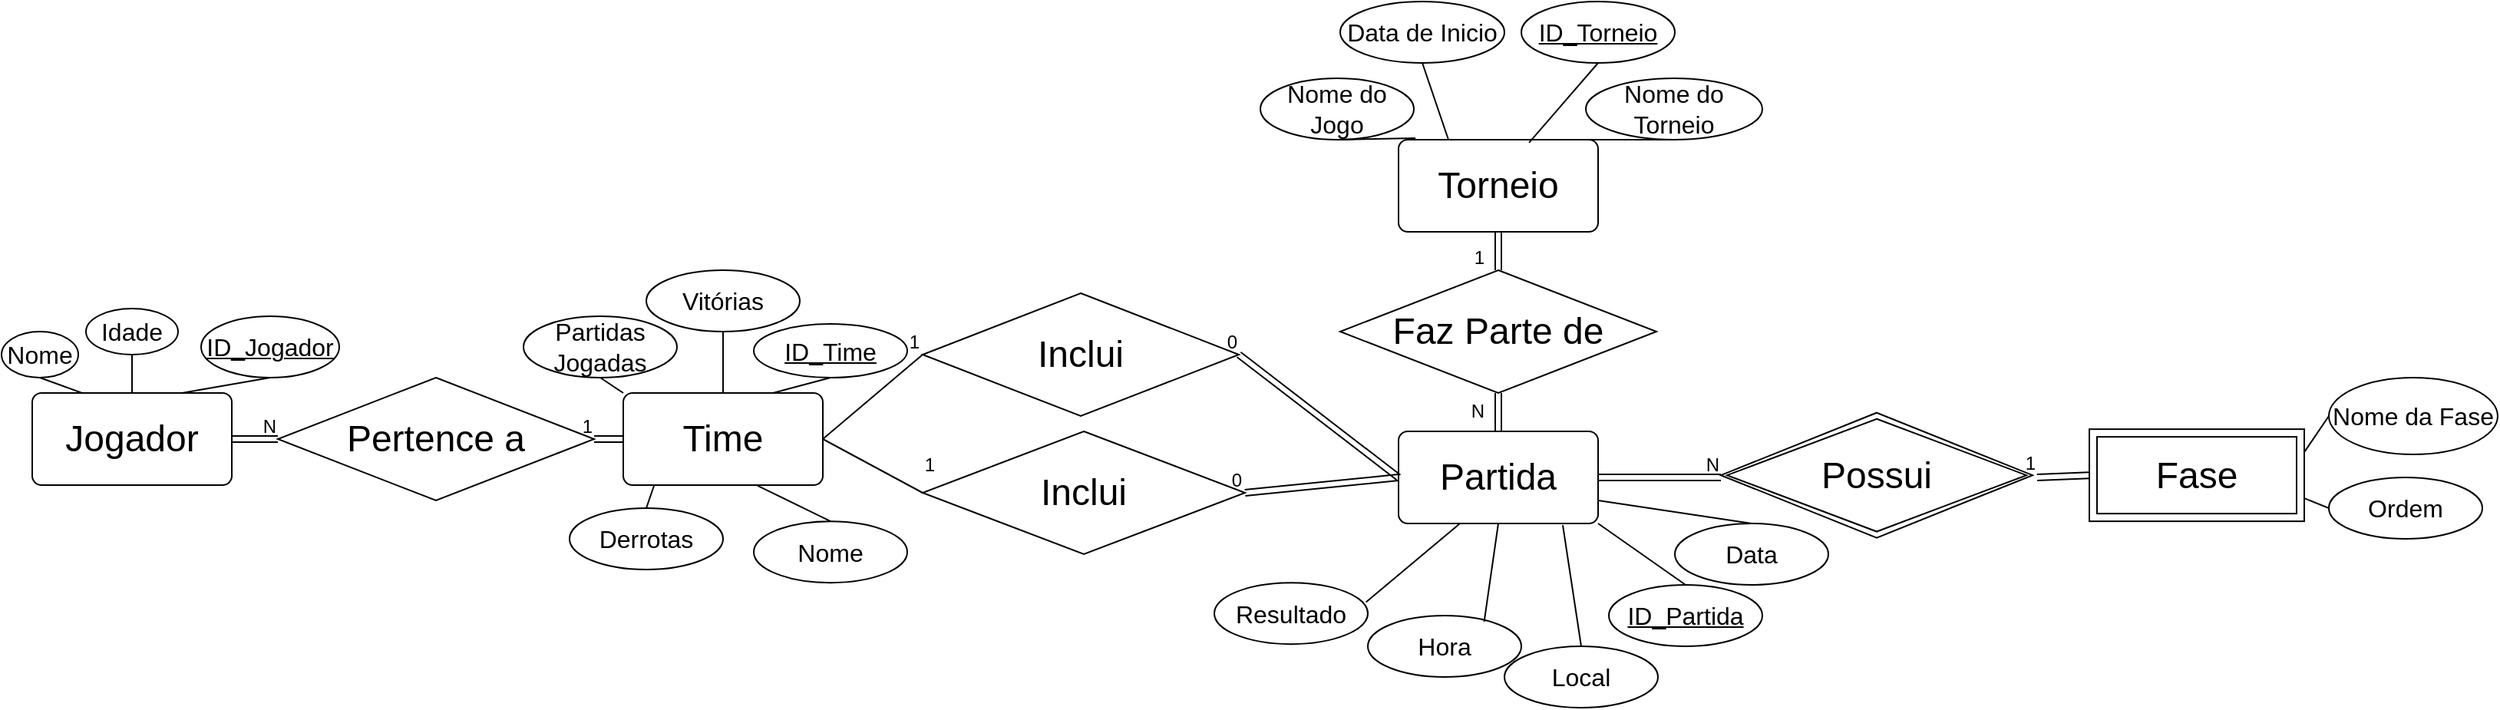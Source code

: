 <mxfile version="26.0.10">
  <diagram name="Página-1" id="gS3BvCxEZ3Ns-tJpQnwd">
    <mxGraphModel dx="2117" dy="558" grid="1" gridSize="10" guides="1" tooltips="1" connect="1" arrows="1" fold="1" page="1" pageScale="1" pageWidth="827" pageHeight="1169" math="0" shadow="0">
      <root>
        <mxCell id="0" />
        <mxCell id="1" parent="0" />
        <mxCell id="_qHGHUX5CEyV-myd-aj9-1" value="&lt;font style=&quot;font-size: 24px;&quot;&gt;Jogador&lt;/font&gt;" style="rounded=1;arcSize=10;whiteSpace=wrap;html=1;align=center;" parent="1" vertex="1">
          <mxGeometry x="-300" y="335" width="130" height="60" as="geometry" />
        </mxCell>
        <mxCell id="_qHGHUX5CEyV-myd-aj9-2" value="&lt;font style=&quot;font-size: 24px;&quot;&gt;Partida&lt;/font&gt;" style="rounded=1;arcSize=10;whiteSpace=wrap;html=1;align=center;" parent="1" vertex="1">
          <mxGeometry x="590" y="360" width="130" height="60" as="geometry" />
        </mxCell>
        <mxCell id="_qHGHUX5CEyV-myd-aj9-3" value="&lt;font style=&quot;font-size: 24px;&quot;&gt;Torneio&lt;/font&gt;" style="rounded=1;arcSize=10;whiteSpace=wrap;html=1;align=center;" parent="1" vertex="1">
          <mxGeometry x="590" y="170" width="130" height="60" as="geometry" />
        </mxCell>
        <mxCell id="_qHGHUX5CEyV-myd-aj9-4" value="&lt;font style=&quot;font-size: 24px;&quot;&gt;Time&lt;/font&gt;" style="rounded=1;arcSize=10;whiteSpace=wrap;html=1;align=center;" parent="1" vertex="1">
          <mxGeometry x="85" y="335" width="130" height="60" as="geometry" />
        </mxCell>
        <mxCell id="_qHGHUX5CEyV-myd-aj9-7" style="edgeStyle=orthogonalEdgeStyle;rounded=0;orthogonalLoop=1;jettySize=auto;html=1;exitX=0.5;exitY=1;exitDx=0;exitDy=0;" parent="1" source="_qHGHUX5CEyV-myd-aj9-3" target="_qHGHUX5CEyV-myd-aj9-3" edge="1">
          <mxGeometry relative="1" as="geometry" />
        </mxCell>
        <mxCell id="_qHGHUX5CEyV-myd-aj9-8" value="&lt;font style=&quot;font-size: 16px;&quot;&gt;Nome&lt;/font&gt;" style="ellipse;whiteSpace=wrap;html=1;align=center;" parent="1" vertex="1">
          <mxGeometry x="-320" y="295" width="50" height="30" as="geometry" />
        </mxCell>
        <mxCell id="_qHGHUX5CEyV-myd-aj9-11" value="&lt;font style=&quot;font-size: 16px;&quot;&gt;Idade&lt;/font&gt;" style="ellipse;whiteSpace=wrap;html=1;align=center;" parent="1" vertex="1">
          <mxGeometry x="-265" y="280" width="60" height="30" as="geometry" />
        </mxCell>
        <mxCell id="_qHGHUX5CEyV-myd-aj9-12" value="&lt;font style=&quot;font-size: 16px;&quot;&gt;ID_Jogador&lt;/font&gt;" style="ellipse;whiteSpace=wrap;html=1;align=center;fontStyle=4;" parent="1" vertex="1">
          <mxGeometry x="-190" y="285" width="90" height="40" as="geometry" />
        </mxCell>
        <mxCell id="_qHGHUX5CEyV-myd-aj9-17" value="" style="endArrow=none;html=1;rounded=0;entryX=0.25;entryY=0;entryDx=0;entryDy=0;exitX=0.5;exitY=1;exitDx=0;exitDy=0;" parent="1" source="_qHGHUX5CEyV-myd-aj9-8" target="_qHGHUX5CEyV-myd-aj9-1" edge="1">
          <mxGeometry relative="1" as="geometry">
            <mxPoint x="-340" y="275" as="sourcePoint" />
            <mxPoint x="-180" y="275" as="targetPoint" />
          </mxGeometry>
        </mxCell>
        <mxCell id="_qHGHUX5CEyV-myd-aj9-18" value="" style="endArrow=none;html=1;rounded=0;exitX=0.5;exitY=1;exitDx=0;exitDy=0;entryX=0.5;entryY=0;entryDx=0;entryDy=0;" parent="1" source="_qHGHUX5CEyV-myd-aj9-11" target="_qHGHUX5CEyV-myd-aj9-1" edge="1">
          <mxGeometry relative="1" as="geometry">
            <mxPoint x="-220" y="285" as="sourcePoint" />
            <mxPoint x="-60" y="285" as="targetPoint" />
          </mxGeometry>
        </mxCell>
        <mxCell id="_qHGHUX5CEyV-myd-aj9-19" value="" style="endArrow=none;html=1;rounded=0;entryX=0.5;entryY=1;entryDx=0;entryDy=0;exitX=0.75;exitY=0;exitDx=0;exitDy=0;" parent="1" source="_qHGHUX5CEyV-myd-aj9-1" target="_qHGHUX5CEyV-myd-aj9-12" edge="1">
          <mxGeometry relative="1" as="geometry">
            <mxPoint x="-180" y="305" as="sourcePoint" />
            <mxPoint x="-20" y="305" as="targetPoint" />
          </mxGeometry>
        </mxCell>
        <mxCell id="_qHGHUX5CEyV-myd-aj9-21" value="&lt;font style=&quot;font-size: 16px;&quot;&gt;ID_Time&lt;/font&gt;" style="ellipse;whiteSpace=wrap;html=1;align=center;fontStyle=4;" parent="1" vertex="1">
          <mxGeometry x="170" y="290" width="100" height="35" as="geometry" />
        </mxCell>
        <mxCell id="_qHGHUX5CEyV-myd-aj9-22" value="&lt;font style=&quot;font-size: 16px;&quot;&gt;Vitórias&lt;/font&gt;" style="ellipse;whiteSpace=wrap;html=1;align=center;" parent="1" vertex="1">
          <mxGeometry x="100" y="255" width="100" height="40" as="geometry" />
        </mxCell>
        <mxCell id="_qHGHUX5CEyV-myd-aj9-23" value="&lt;font style=&quot;font-size: 16px;&quot;&gt;Derrotas&lt;/font&gt;" style="ellipse;whiteSpace=wrap;html=1;align=center;" parent="1" vertex="1">
          <mxGeometry x="50" y="410" width="100" height="40" as="geometry" />
        </mxCell>
        <mxCell id="_qHGHUX5CEyV-myd-aj9-25" value="&lt;font style=&quot;font-size: 16px;&quot;&gt;Partidas Jogadas&lt;/font&gt;" style="ellipse;whiteSpace=wrap;html=1;align=center;" parent="1" vertex="1">
          <mxGeometry x="20" y="285" width="100" height="40" as="geometry" />
        </mxCell>
        <mxCell id="_qHGHUX5CEyV-myd-aj9-26" value="&lt;font style=&quot;font-size: 16px;&quot;&gt;Nome&lt;/font&gt;" style="ellipse;whiteSpace=wrap;html=1;align=center;" parent="1" vertex="1">
          <mxGeometry x="170" y="418.57" width="100" height="40" as="geometry" />
        </mxCell>
        <mxCell id="_qHGHUX5CEyV-myd-aj9-27" value="&lt;font style=&quot;font-size: 16px;&quot;&gt;Nome do Jogo&lt;/font&gt;" style="ellipse;whiteSpace=wrap;html=1;align=center;" parent="1" vertex="1">
          <mxGeometry x="500" y="130" width="100" height="40" as="geometry" />
        </mxCell>
        <mxCell id="_qHGHUX5CEyV-myd-aj9-28" value="&lt;font style=&quot;font-size: 16px;&quot;&gt;Nome do Torneio&lt;/font&gt;" style="ellipse;whiteSpace=wrap;html=1;align=center;" parent="1" vertex="1">
          <mxGeometry x="712" y="130" width="115" height="40" as="geometry" />
        </mxCell>
        <mxCell id="_qHGHUX5CEyV-myd-aj9-29" value="&lt;font style=&quot;font-size: 16px;&quot;&gt;Data de Inicio&lt;/font&gt;" style="ellipse;whiteSpace=wrap;html=1;align=center;" parent="1" vertex="1">
          <mxGeometry x="552" y="80" width="107" height="40" as="geometry" />
        </mxCell>
        <mxCell id="_qHGHUX5CEyV-myd-aj9-30" value="&lt;font style=&quot;font-size: 16px;&quot;&gt;ID_Torneio&lt;/font&gt;" style="ellipse;whiteSpace=wrap;html=1;align=center;fontStyle=4;" parent="1" vertex="1">
          <mxGeometry x="670" y="80" width="100" height="40" as="geometry" />
        </mxCell>
        <mxCell id="_qHGHUX5CEyV-myd-aj9-31" value="&lt;font style=&quot;font-size: 16px;&quot;&gt;Nome da Fase&lt;/font&gt;" style="ellipse;whiteSpace=wrap;html=1;align=center;" parent="1" vertex="1">
          <mxGeometry x="1196" y="325" width="110" height="50" as="geometry" />
        </mxCell>
        <mxCell id="_qHGHUX5CEyV-myd-aj9-32" value="&lt;font style=&quot;font-size: 16px;&quot;&gt;Ordem&lt;/font&gt;" style="ellipse;whiteSpace=wrap;html=1;align=center;" parent="1" vertex="1">
          <mxGeometry x="1196" y="390" width="100" height="40" as="geometry" />
        </mxCell>
        <mxCell id="_qHGHUX5CEyV-myd-aj9-35" value="&lt;font style=&quot;font-size: 16px;&quot;&gt;ID_Partida&lt;/font&gt;" style="ellipse;whiteSpace=wrap;html=1;align=center;fontStyle=4;" parent="1" vertex="1">
          <mxGeometry x="727" y="460" width="100" height="40" as="geometry" />
        </mxCell>
        <mxCell id="_qHGHUX5CEyV-myd-aj9-36" value="&lt;font style=&quot;font-size: 16px;&quot;&gt;Local&lt;/font&gt;" style="ellipse;whiteSpace=wrap;html=1;align=center;" parent="1" vertex="1">
          <mxGeometry x="659" y="500" width="100" height="40" as="geometry" />
        </mxCell>
        <mxCell id="_qHGHUX5CEyV-myd-aj9-37" value="&lt;font style=&quot;font-size: 16px;&quot;&gt;Data&lt;/font&gt;" style="ellipse;whiteSpace=wrap;html=1;align=center;" parent="1" vertex="1">
          <mxGeometry x="770" y="420" width="100" height="40" as="geometry" />
        </mxCell>
        <mxCell id="_qHGHUX5CEyV-myd-aj9-38" value="&lt;font style=&quot;font-size: 16px;&quot;&gt;Hora&lt;/font&gt;" style="ellipse;whiteSpace=wrap;html=1;align=center;" parent="1" vertex="1">
          <mxGeometry x="570" y="480" width="100" height="40" as="geometry" />
        </mxCell>
        <mxCell id="_qHGHUX5CEyV-myd-aj9-39" value="&lt;font style=&quot;font-size: 16px;&quot;&gt;Resultado&lt;/font&gt;" style="ellipse;whiteSpace=wrap;html=1;align=center;" parent="1" vertex="1">
          <mxGeometry x="470" y="458.57" width="100" height="40" as="geometry" />
        </mxCell>
        <mxCell id="_qHGHUX5CEyV-myd-aj9-40" value="" style="endArrow=none;html=1;rounded=0;entryX=1;entryY=0.25;entryDx=0;entryDy=0;exitX=0;exitY=0.5;exitDx=0;exitDy=0;" parent="1" source="_qHGHUX5CEyV-myd-aj9-31" target="U-FrvizwRQOyuSLjjeMu-61" edge="1">
          <mxGeometry relative="1" as="geometry">
            <mxPoint x="1080" y="298.57" as="sourcePoint" />
            <mxPoint x="1115" y="355.0" as="targetPoint" />
          </mxGeometry>
        </mxCell>
        <mxCell id="_qHGHUX5CEyV-myd-aj9-42" value="" style="endArrow=none;html=1;rounded=0;entryX=0;entryY=0.5;entryDx=0;entryDy=0;exitX=1;exitY=0.75;exitDx=0;exitDy=0;" parent="1" source="U-FrvizwRQOyuSLjjeMu-61" target="_qHGHUX5CEyV-myd-aj9-32" edge="1">
          <mxGeometry relative="1" as="geometry">
            <mxPoint x="1180" y="355.0" as="sourcePoint" />
            <mxPoint x="1320" y="340" as="targetPoint" />
          </mxGeometry>
        </mxCell>
        <mxCell id="_qHGHUX5CEyV-myd-aj9-43" value="" style="endArrow=none;html=1;rounded=0;exitX=0.5;exitY=1;exitDx=0;exitDy=0;entryX=0.085;entryY=-0.017;entryDx=0;entryDy=0;entryPerimeter=0;" parent="1" source="_qHGHUX5CEyV-myd-aj9-27" target="_qHGHUX5CEyV-myd-aj9-3" edge="1">
          <mxGeometry relative="1" as="geometry">
            <mxPoint x="558" y="38.57" as="sourcePoint" />
            <mxPoint x="718" y="38.57" as="targetPoint" />
          </mxGeometry>
        </mxCell>
        <mxCell id="_qHGHUX5CEyV-myd-aj9-44" value="" style="endArrow=none;html=1;rounded=0;exitX=0.5;exitY=1;exitDx=0;exitDy=0;entryX=0.25;entryY=0;entryDx=0;entryDy=0;" parent="1" source="_qHGHUX5CEyV-myd-aj9-29" target="_qHGHUX5CEyV-myd-aj9-3" edge="1">
          <mxGeometry relative="1" as="geometry">
            <mxPoint x="558" y="38.57" as="sourcePoint" />
            <mxPoint x="718" y="38.57" as="targetPoint" />
          </mxGeometry>
        </mxCell>
        <mxCell id="_qHGHUX5CEyV-myd-aj9-45" value="" style="endArrow=none;html=1;rounded=0;exitX=0.5;exitY=1;exitDx=0;exitDy=0;entryX=0.654;entryY=0.033;entryDx=0;entryDy=0;entryPerimeter=0;" parent="1" source="_qHGHUX5CEyV-myd-aj9-30" target="_qHGHUX5CEyV-myd-aj9-3" edge="1">
          <mxGeometry relative="1" as="geometry">
            <mxPoint x="558" y="38.57" as="sourcePoint" />
            <mxPoint x="718" y="38.57" as="targetPoint" />
          </mxGeometry>
        </mxCell>
        <mxCell id="_qHGHUX5CEyV-myd-aj9-46" value="" style="endArrow=none;html=1;rounded=0;entryX=0.5;entryY=1;entryDx=0;entryDy=0;exitX=0.946;exitY=0;exitDx=0;exitDy=0;exitPerimeter=0;" parent="1" source="_qHGHUX5CEyV-myd-aj9-3" target="_qHGHUX5CEyV-myd-aj9-28" edge="1">
          <mxGeometry relative="1" as="geometry">
            <mxPoint x="558" y="38.57" as="sourcePoint" />
            <mxPoint x="718" y="38.57" as="targetPoint" />
          </mxGeometry>
        </mxCell>
        <mxCell id="_qHGHUX5CEyV-myd-aj9-47" value="" style="endArrow=none;html=1;rounded=0;exitX=0.5;exitY=0;exitDx=0;exitDy=0;entryX=1;entryY=1;entryDx=0;entryDy=0;" parent="1" source="_qHGHUX5CEyV-myd-aj9-35" target="_qHGHUX5CEyV-myd-aj9-2" edge="1">
          <mxGeometry relative="1" as="geometry">
            <mxPoint x="593" y="350" as="sourcePoint" />
            <mxPoint x="753" y="350" as="targetPoint" />
          </mxGeometry>
        </mxCell>
        <mxCell id="_qHGHUX5CEyV-myd-aj9-48" value="" style="endArrow=none;html=1;rounded=0;exitX=0.5;exitY=0;exitDx=0;exitDy=0;entryX=0.823;entryY=1.017;entryDx=0;entryDy=0;entryPerimeter=0;" parent="1" source="_qHGHUX5CEyV-myd-aj9-36" target="_qHGHUX5CEyV-myd-aj9-2" edge="1">
          <mxGeometry relative="1" as="geometry">
            <mxPoint x="593" y="350" as="sourcePoint" />
            <mxPoint x="753" y="350" as="targetPoint" />
          </mxGeometry>
        </mxCell>
        <mxCell id="_qHGHUX5CEyV-myd-aj9-49" value="" style="endArrow=none;html=1;rounded=0;exitX=0.758;exitY=0.098;exitDx=0;exitDy=0;entryX=0.5;entryY=1;entryDx=0;entryDy=0;exitPerimeter=0;" parent="1" source="_qHGHUX5CEyV-myd-aj9-38" target="_qHGHUX5CEyV-myd-aj9-2" edge="1">
          <mxGeometry relative="1" as="geometry">
            <mxPoint x="593" y="350" as="sourcePoint" />
            <mxPoint x="753" y="350" as="targetPoint" />
          </mxGeometry>
        </mxCell>
        <mxCell id="_qHGHUX5CEyV-myd-aj9-50" value="" style="endArrow=none;html=1;rounded=0;entryX=0.988;entryY=0.317;entryDx=0;entryDy=0;exitX=0.308;exitY=1;exitDx=0;exitDy=0;entryPerimeter=0;exitPerimeter=0;" parent="1" source="_qHGHUX5CEyV-myd-aj9-2" target="_qHGHUX5CEyV-myd-aj9-39" edge="1">
          <mxGeometry relative="1" as="geometry">
            <mxPoint x="674" y="430" as="sourcePoint" />
            <mxPoint x="753" y="350" as="targetPoint" />
            <Array as="points" />
          </mxGeometry>
        </mxCell>
        <mxCell id="_qHGHUX5CEyV-myd-aj9-51" value="" style="endArrow=none;html=1;rounded=0;entryX=0.5;entryY=0;entryDx=0;entryDy=0;exitX=1;exitY=0.75;exitDx=0;exitDy=0;" parent="1" source="_qHGHUX5CEyV-myd-aj9-2" target="_qHGHUX5CEyV-myd-aj9-37" edge="1">
          <mxGeometry relative="1" as="geometry">
            <mxPoint x="593" y="350" as="sourcePoint" />
            <mxPoint x="753" y="350" as="targetPoint" />
          </mxGeometry>
        </mxCell>
        <mxCell id="_qHGHUX5CEyV-myd-aj9-52" value="" style="endArrow=none;html=1;rounded=0;exitX=0.5;exitY=1;exitDx=0;exitDy=0;entryX=0;entryY=0;entryDx=0;entryDy=0;" parent="1" source="_qHGHUX5CEyV-myd-aj9-25" target="_qHGHUX5CEyV-myd-aj9-4" edge="1">
          <mxGeometry relative="1" as="geometry">
            <mxPoint x="10" y="335" as="sourcePoint" />
            <mxPoint x="170" y="335" as="targetPoint" />
          </mxGeometry>
        </mxCell>
        <mxCell id="_qHGHUX5CEyV-myd-aj9-53" value="" style="endArrow=none;html=1;rounded=0;exitX=0.5;exitY=1;exitDx=0;exitDy=0;entryX=0.5;entryY=0;entryDx=0;entryDy=0;" parent="1" source="_qHGHUX5CEyV-myd-aj9-22" target="_qHGHUX5CEyV-myd-aj9-4" edge="1">
          <mxGeometry relative="1" as="geometry">
            <mxPoint x="10" y="335" as="sourcePoint" />
            <mxPoint x="120" y="334" as="targetPoint" />
          </mxGeometry>
        </mxCell>
        <mxCell id="_qHGHUX5CEyV-myd-aj9-54" value="" style="endArrow=none;html=1;rounded=0;exitX=0.5;exitY=1;exitDx=0;exitDy=0;entryX=0.75;entryY=0;entryDx=0;entryDy=0;" parent="1" source="_qHGHUX5CEyV-myd-aj9-21" target="_qHGHUX5CEyV-myd-aj9-4" edge="1">
          <mxGeometry relative="1" as="geometry">
            <mxPoint x="10" y="335" as="sourcePoint" />
            <mxPoint x="170" y="335" as="targetPoint" />
          </mxGeometry>
        </mxCell>
        <mxCell id="_qHGHUX5CEyV-myd-aj9-55" value="" style="endArrow=none;html=1;rounded=0;entryX=0.5;entryY=0;entryDx=0;entryDy=0;exitX=0.154;exitY=1.006;exitDx=0;exitDy=0;exitPerimeter=0;" parent="1" source="_qHGHUX5CEyV-myd-aj9-4" target="_qHGHUX5CEyV-myd-aj9-23" edge="1">
          <mxGeometry relative="1" as="geometry">
            <mxPoint x="10" y="335" as="sourcePoint" />
            <mxPoint x="170" y="335" as="targetPoint" />
          </mxGeometry>
        </mxCell>
        <mxCell id="_qHGHUX5CEyV-myd-aj9-56" value="" style="endArrow=none;html=1;rounded=0;exitX=0.672;exitY=1.006;exitDx=0;exitDy=0;exitPerimeter=0;entryX=0.5;entryY=0;entryDx=0;entryDy=0;" parent="1" source="_qHGHUX5CEyV-myd-aj9-4" target="_qHGHUX5CEyV-myd-aj9-26" edge="1">
          <mxGeometry relative="1" as="geometry">
            <mxPoint x="10" y="335" as="sourcePoint" />
            <mxPoint x="172" y="435" as="targetPoint" />
          </mxGeometry>
        </mxCell>
        <mxCell id="U-FrvizwRQOyuSLjjeMu-1" value="&lt;font style=&quot;font-size: 24px;&quot;&gt;Pertence a&lt;/font&gt;" style="shape=rhombus;perimeter=rhombusPerimeter;whiteSpace=wrap;html=1;align=center;" parent="1" vertex="1">
          <mxGeometry x="-140" y="325" width="206" height="80" as="geometry" />
        </mxCell>
        <mxCell id="U-FrvizwRQOyuSLjjeMu-14" value="&lt;font style=&quot;font-size: 24px;&quot;&gt;Faz Parte de &lt;br&gt;&lt;/font&gt;" style="shape=rhombus;perimeter=rhombusPerimeter;whiteSpace=wrap;html=1;align=center;" parent="1" vertex="1">
          <mxGeometry x="552" y="255" width="206" height="80" as="geometry" />
        </mxCell>
        <mxCell id="U-FrvizwRQOyuSLjjeMu-16" value="&lt;font style=&quot;font-size: 24px;&quot;&gt;Inclui&lt;/font&gt;" style="shape=rhombus;perimeter=rhombusPerimeter;whiteSpace=wrap;html=1;align=center;" parent="1" vertex="1">
          <mxGeometry x="280" y="360" width="210" height="80" as="geometry" />
        </mxCell>
        <mxCell id="U-FrvizwRQOyuSLjjeMu-59" value="" style="shape=link;html=1;rounded=0;entryX=1;entryY=0.5;entryDx=0;entryDy=0;exitX=0;exitY=0.5;exitDx=0;exitDy=0;" parent="1" source="U-FrvizwRQOyuSLjjeMu-61" edge="1">
          <mxGeometry relative="1" as="geometry">
            <mxPoint x="1066" y="270" as="sourcePoint" />
            <mxPoint x="1006" y="390" as="targetPoint" />
          </mxGeometry>
        </mxCell>
        <mxCell id="U-FrvizwRQOyuSLjjeMu-60" value="1" style="resizable=0;html=1;whiteSpace=wrap;align=right;verticalAlign=bottom;" parent="U-FrvizwRQOyuSLjjeMu-59" connectable="0" vertex="1">
          <mxGeometry x="1" relative="1" as="geometry" />
        </mxCell>
        <mxCell id="U-FrvizwRQOyuSLjjeMu-61" value="&lt;font style=&quot;font-size: 24px;&quot;&gt;Fase&lt;/font&gt;" style="shape=ext;margin=3;double=1;whiteSpace=wrap;html=1;align=center;" parent="1" vertex="1">
          <mxGeometry x="1040" y="358.57" width="140" height="60" as="geometry" />
        </mxCell>
        <mxCell id="U-FrvizwRQOyuSLjjeMu-62" value="" style="shape=link;html=1;rounded=0;exitX=1;exitY=0.5;exitDx=0;exitDy=0;entryX=0;entryY=0.5;entryDx=0;entryDy=0;" parent="1" source="_qHGHUX5CEyV-myd-aj9-2" edge="1">
          <mxGeometry relative="1" as="geometry">
            <mxPoint x="746" y="440" as="sourcePoint" />
            <mxPoint x="800" y="390" as="targetPoint" />
          </mxGeometry>
        </mxCell>
        <mxCell id="U-FrvizwRQOyuSLjjeMu-63" value="N" style="resizable=0;html=1;whiteSpace=wrap;align=right;verticalAlign=bottom;" parent="U-FrvizwRQOyuSLjjeMu-62" connectable="0" vertex="1">
          <mxGeometry x="1" relative="1" as="geometry" />
        </mxCell>
        <mxCell id="U-FrvizwRQOyuSLjjeMu-64" value="" style="shape=link;html=1;rounded=0;entryX=0.5;entryY=1;entryDx=0;entryDy=0;exitX=0.5;exitY=0;exitDx=0;exitDy=0;" parent="1" source="_qHGHUX5CEyV-myd-aj9-2" target="U-FrvizwRQOyuSLjjeMu-14" edge="1">
          <mxGeometry relative="1" as="geometry">
            <mxPoint x="608" y="340" as="sourcePoint" />
            <mxPoint x="673" y="260" as="targetPoint" />
          </mxGeometry>
        </mxCell>
        <mxCell id="U-FrvizwRQOyuSLjjeMu-65" value="N" style="resizable=0;html=1;whiteSpace=wrap;align=right;verticalAlign=bottom;" parent="U-FrvizwRQOyuSLjjeMu-64" connectable="0" vertex="1">
          <mxGeometry x="1" relative="1" as="geometry">
            <mxPoint x="-8" y="20" as="offset" />
          </mxGeometry>
        </mxCell>
        <mxCell id="U-FrvizwRQOyuSLjjeMu-66" value="" style="shape=link;html=1;rounded=0;entryX=0.5;entryY=0;entryDx=0;entryDy=0;exitX=0.5;exitY=1;exitDx=0;exitDy=0;" parent="1" source="_qHGHUX5CEyV-myd-aj9-3" target="U-FrvizwRQOyuSLjjeMu-14" edge="1">
          <mxGeometry relative="1" as="geometry">
            <mxPoint x="580" y="160" as="sourcePoint" />
            <mxPoint x="740" y="160" as="targetPoint" />
          </mxGeometry>
        </mxCell>
        <mxCell id="U-FrvizwRQOyuSLjjeMu-67" value="1" style="resizable=0;html=1;whiteSpace=wrap;align=right;verticalAlign=bottom;" parent="U-FrvizwRQOyuSLjjeMu-66" connectable="0" vertex="1">
          <mxGeometry x="1" relative="1" as="geometry">
            <mxPoint x="-8" as="offset" />
          </mxGeometry>
        </mxCell>
        <mxCell id="U-FrvizwRQOyuSLjjeMu-68" value="" style="shape=link;html=1;rounded=0;entryX=1;entryY=0.5;entryDx=0;entryDy=0;exitX=0;exitY=0.5;exitDx=0;exitDy=0;" parent="1" source="_qHGHUX5CEyV-myd-aj9-2" target="U-FrvizwRQOyuSLjjeMu-16" edge="1">
          <mxGeometry relative="1" as="geometry">
            <mxPoint x="406" y="460" as="sourcePoint" />
            <mxPoint x="566" y="460" as="targetPoint" />
          </mxGeometry>
        </mxCell>
        <mxCell id="U-FrvizwRQOyuSLjjeMu-69" value="0" style="resizable=0;html=1;whiteSpace=wrap;align=right;verticalAlign=bottom;" parent="U-FrvizwRQOyuSLjjeMu-68" connectable="0" vertex="1">
          <mxGeometry x="1" relative="1" as="geometry" />
        </mxCell>
        <mxCell id="U-FrvizwRQOyuSLjjeMu-73" value="" style="endArrow=none;html=1;rounded=0;exitX=1;exitY=0.5;exitDx=0;exitDy=0;entryX=0;entryY=0.5;entryDx=0;entryDy=0;" parent="1" source="_qHGHUX5CEyV-myd-aj9-4" target="U-FrvizwRQOyuSLjjeMu-16" edge="1">
          <mxGeometry relative="1" as="geometry">
            <mxPoint x="210" y="220" as="sourcePoint" />
            <mxPoint x="370" y="220" as="targetPoint" />
          </mxGeometry>
        </mxCell>
        <mxCell id="U-FrvizwRQOyuSLjjeMu-74" value="1" style="resizable=0;html=1;whiteSpace=wrap;align=right;verticalAlign=bottom;" parent="U-FrvizwRQOyuSLjjeMu-73" connectable="0" vertex="1">
          <mxGeometry x="1" relative="1" as="geometry">
            <mxPoint x="9" y="-10" as="offset" />
          </mxGeometry>
        </mxCell>
        <mxCell id="U-FrvizwRQOyuSLjjeMu-75" value="" style="shape=link;html=1;rounded=0;entryX=1;entryY=0.5;entryDx=0;entryDy=0;exitX=0;exitY=0.5;exitDx=0;exitDy=0;" parent="1" source="_qHGHUX5CEyV-myd-aj9-4" target="U-FrvizwRQOyuSLjjeMu-1" edge="1">
          <mxGeometry relative="1" as="geometry">
            <mxPoint x="-20" y="415" as="sourcePoint" />
            <mxPoint x="140" y="415" as="targetPoint" />
          </mxGeometry>
        </mxCell>
        <mxCell id="U-FrvizwRQOyuSLjjeMu-76" value="1" style="resizable=0;html=1;whiteSpace=wrap;align=right;verticalAlign=bottom;" parent="U-FrvizwRQOyuSLjjeMu-75" connectable="0" vertex="1">
          <mxGeometry x="1" relative="1" as="geometry" />
        </mxCell>
        <mxCell id="U-FrvizwRQOyuSLjjeMu-77" value="" style="shape=link;html=1;rounded=0;exitX=1;exitY=0.5;exitDx=0;exitDy=0;entryX=0;entryY=0.5;entryDx=0;entryDy=0;" parent="1" source="_qHGHUX5CEyV-myd-aj9-1" target="U-FrvizwRQOyuSLjjeMu-1" edge="1">
          <mxGeometry relative="1" as="geometry">
            <mxPoint x="-230" y="425" as="sourcePoint" />
            <mxPoint x="-70" y="425" as="targetPoint" />
          </mxGeometry>
        </mxCell>
        <mxCell id="U-FrvizwRQOyuSLjjeMu-78" value="N" style="resizable=0;html=1;whiteSpace=wrap;align=right;verticalAlign=bottom;" parent="U-FrvizwRQOyuSLjjeMu-77" connectable="0" vertex="1">
          <mxGeometry x="1" relative="1" as="geometry" />
        </mxCell>
        <mxCell id="Wzk7QqtGOV-jmFId3jdq-3" value="&lt;font style=&quot;font-size: 24px;&quot;&gt;Inclui&lt;/font&gt;" style="shape=rhombus;perimeter=rhombusPerimeter;whiteSpace=wrap;html=1;align=center;" parent="1" vertex="1">
          <mxGeometry x="280" y="270" width="206" height="80" as="geometry" />
        </mxCell>
        <mxCell id="sL6YjFJcgHdJRrTQghqx-1" value="" style="shape=link;html=1;rounded=0;entryX=1;entryY=0.5;entryDx=0;entryDy=0;exitX=0;exitY=0.5;exitDx=0;exitDy=0;" parent="1" source="_qHGHUX5CEyV-myd-aj9-2" target="Wzk7QqtGOV-jmFId3jdq-3" edge="1">
          <mxGeometry relative="1" as="geometry">
            <mxPoint x="490" y="310" as="sourcePoint" />
            <mxPoint x="650" y="310" as="targetPoint" />
          </mxGeometry>
        </mxCell>
        <mxCell id="sL6YjFJcgHdJRrTQghqx-2" value="0" style="resizable=0;html=1;whiteSpace=wrap;align=right;verticalAlign=bottom;" parent="sL6YjFJcgHdJRrTQghqx-1" connectable="0" vertex="1">
          <mxGeometry x="1" relative="1" as="geometry" />
        </mxCell>
        <mxCell id="sL6YjFJcgHdJRrTQghqx-3" value="" style="endArrow=none;html=1;rounded=0;exitX=1;exitY=0.5;exitDx=0;exitDy=0;entryX=0;entryY=0.5;entryDx=0;entryDy=0;" parent="1" source="_qHGHUX5CEyV-myd-aj9-4" target="Wzk7QqtGOV-jmFId3jdq-3" edge="1">
          <mxGeometry relative="1" as="geometry">
            <mxPoint x="230" y="290" as="sourcePoint" />
            <mxPoint x="390" y="290" as="targetPoint" />
          </mxGeometry>
        </mxCell>
        <mxCell id="sL6YjFJcgHdJRrTQghqx-4" value="1" style="resizable=0;html=1;whiteSpace=wrap;align=right;verticalAlign=bottom;" parent="sL6YjFJcgHdJRrTQghqx-3" connectable="0" vertex="1">
          <mxGeometry x="1" relative="1" as="geometry" />
        </mxCell>
        <mxCell id="bKJUlNM8mh9Qf_pnzqKf-6" value="" style="ellipse;whiteSpace=wrap;html=1;align=center;aspect=fixed;fillColor=none;strokeColor=none;resizable=0;perimeter=centerPerimeter;rotatable=0;allowArrows=0;points=[];outlineConnect=1;" vertex="1" parent="1">
          <mxGeometry x="-180" y="430" width="10" height="10" as="geometry" />
        </mxCell>
        <mxCell id="bKJUlNM8mh9Qf_pnzqKf-10" value="&lt;font style=&quot;font-size: 24px;&quot;&gt;Possui&lt;/font&gt;" style="shape=rhombus;double=1;perimeter=rhombusPerimeter;whiteSpace=wrap;html=1;align=center;" vertex="1" parent="1">
          <mxGeometry x="800" y="347.85" width="203" height="81.43" as="geometry" />
        </mxCell>
      </root>
    </mxGraphModel>
  </diagram>
</mxfile>

